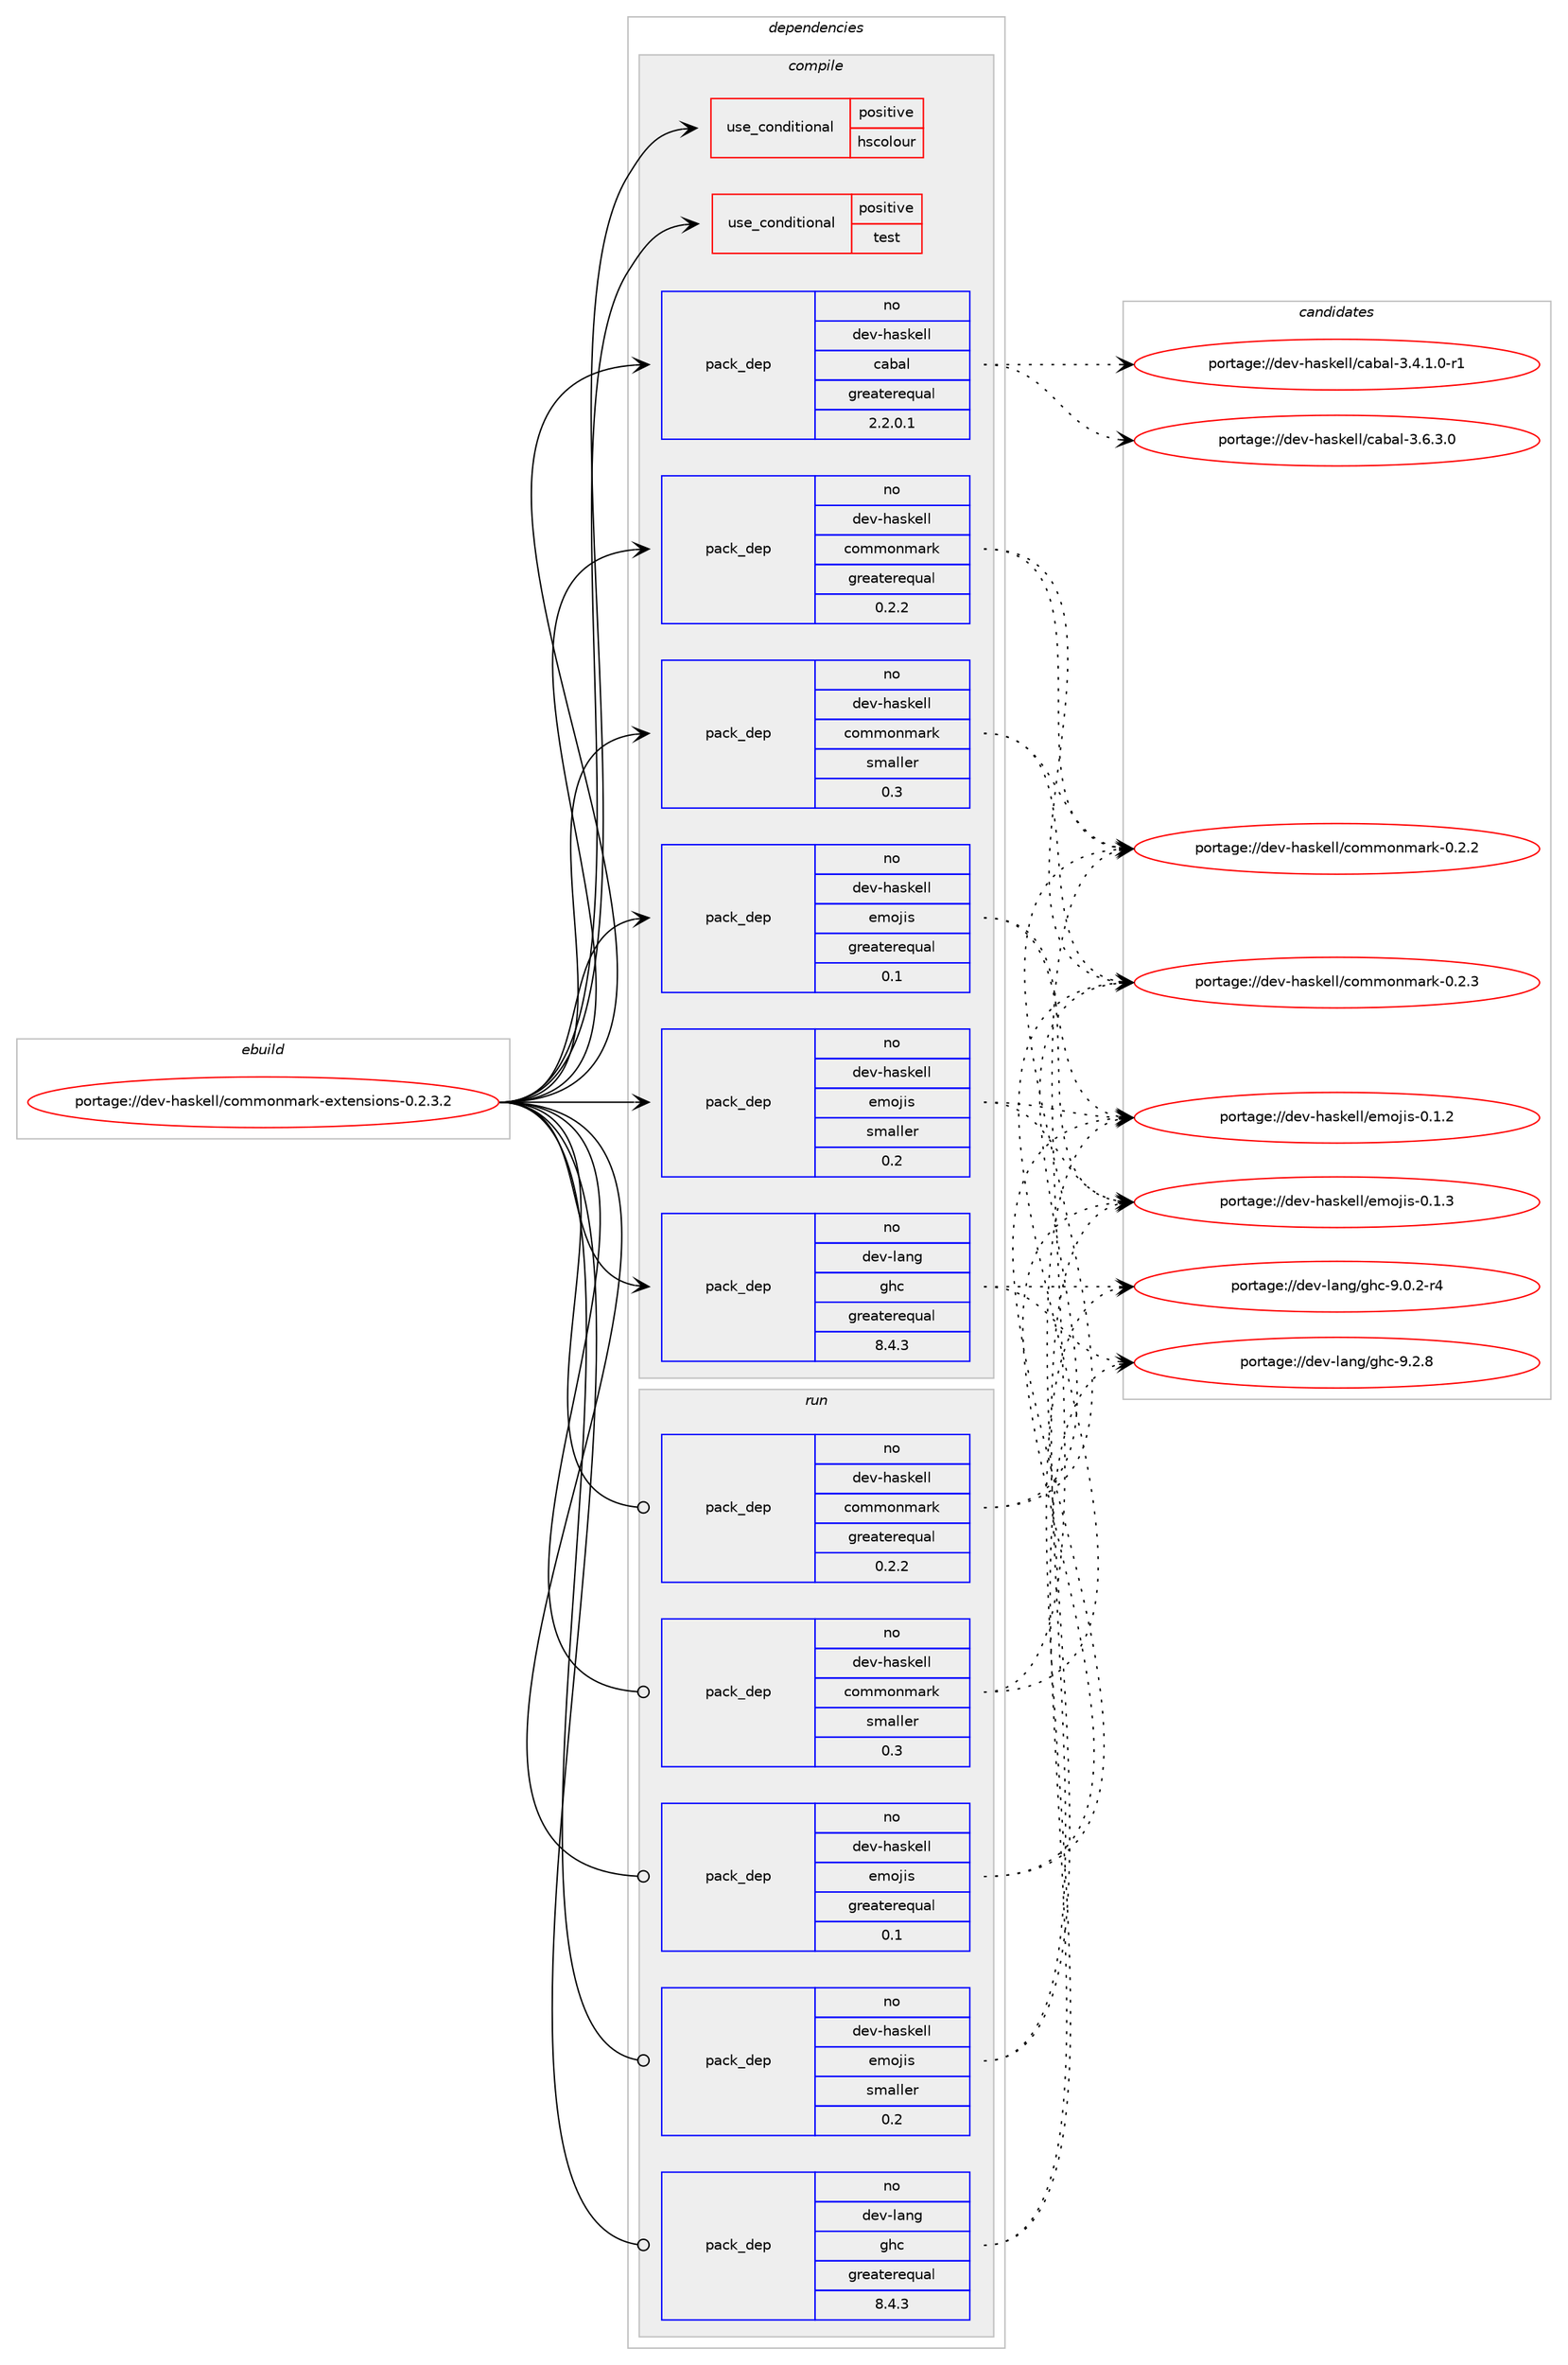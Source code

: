 digraph prolog {

# *************
# Graph options
# *************

newrank=true;
concentrate=true;
compound=true;
graph [rankdir=LR,fontname=Helvetica,fontsize=10,ranksep=1.5];#, ranksep=2.5, nodesep=0.2];
edge  [arrowhead=vee];
node  [fontname=Helvetica,fontsize=10];

# **********
# The ebuild
# **********

subgraph cluster_leftcol {
color=gray;
rank=same;
label=<<i>ebuild</i>>;
id [label="portage://dev-haskell/commonmark-extensions-0.2.3.2", color=red, width=4, href="../dev-haskell/commonmark-extensions-0.2.3.2.svg"];
}

# ****************
# The dependencies
# ****************

subgraph cluster_midcol {
color=gray;
label=<<i>dependencies</i>>;
subgraph cluster_compile {
fillcolor="#eeeeee";
style=filled;
label=<<i>compile</i>>;
subgraph cond19620 {
dependency35900 [label=<<TABLE BORDER="0" CELLBORDER="1" CELLSPACING="0" CELLPADDING="4"><TR><TD ROWSPAN="3" CELLPADDING="10">use_conditional</TD></TR><TR><TD>positive</TD></TR><TR><TD>hscolour</TD></TR></TABLE>>, shape=none, color=red];
# *** BEGIN UNKNOWN DEPENDENCY TYPE (TODO) ***
# dependency35900 -> package_dependency(portage://dev-haskell/commonmark-extensions-0.2.3.2,install,no,dev-haskell,hscolour,none,[,,],[],[])
# *** END UNKNOWN DEPENDENCY TYPE (TODO) ***

}
id:e -> dependency35900:w [weight=20,style="solid",arrowhead="vee"];
subgraph cond19621 {
dependency35901 [label=<<TABLE BORDER="0" CELLBORDER="1" CELLSPACING="0" CELLPADDING="4"><TR><TD ROWSPAN="3" CELLPADDING="10">use_conditional</TD></TR><TR><TD>positive</TD></TR><TR><TD>test</TD></TR></TABLE>>, shape=none, color=red];
# *** BEGIN UNKNOWN DEPENDENCY TYPE (TODO) ***
# dependency35901 -> package_dependency(portage://dev-haskell/commonmark-extensions-0.2.3.2,install,no,dev-haskell,tasty,none,[,,],[],[])
# *** END UNKNOWN DEPENDENCY TYPE (TODO) ***

# *** BEGIN UNKNOWN DEPENDENCY TYPE (TODO) ***
# dependency35901 -> package_dependency(portage://dev-haskell/commonmark-extensions-0.2.3.2,install,no,dev-haskell,tasty-hunit,none,[,,],[],[])
# *** END UNKNOWN DEPENDENCY TYPE (TODO) ***

}
id:e -> dependency35901:w [weight=20,style="solid",arrowhead="vee"];
subgraph pack15339 {
dependency35902 [label=<<TABLE BORDER="0" CELLBORDER="1" CELLSPACING="0" CELLPADDING="4" WIDTH="220"><TR><TD ROWSPAN="6" CELLPADDING="30">pack_dep</TD></TR><TR><TD WIDTH="110">no</TD></TR><TR><TD>dev-haskell</TD></TR><TR><TD>cabal</TD></TR><TR><TD>greaterequal</TD></TR><TR><TD>2.2.0.1</TD></TR></TABLE>>, shape=none, color=blue];
}
id:e -> dependency35902:w [weight=20,style="solid",arrowhead="vee"];
subgraph pack15340 {
dependency35903 [label=<<TABLE BORDER="0" CELLBORDER="1" CELLSPACING="0" CELLPADDING="4" WIDTH="220"><TR><TD ROWSPAN="6" CELLPADDING="30">pack_dep</TD></TR><TR><TD WIDTH="110">no</TD></TR><TR><TD>dev-haskell</TD></TR><TR><TD>commonmark</TD></TR><TR><TD>greaterequal</TD></TR><TR><TD>0.2.2</TD></TR></TABLE>>, shape=none, color=blue];
}
id:e -> dependency35903:w [weight=20,style="solid",arrowhead="vee"];
subgraph pack15341 {
dependency35904 [label=<<TABLE BORDER="0" CELLBORDER="1" CELLSPACING="0" CELLPADDING="4" WIDTH="220"><TR><TD ROWSPAN="6" CELLPADDING="30">pack_dep</TD></TR><TR><TD WIDTH="110">no</TD></TR><TR><TD>dev-haskell</TD></TR><TR><TD>commonmark</TD></TR><TR><TD>smaller</TD></TR><TR><TD>0.3</TD></TR></TABLE>>, shape=none, color=blue];
}
id:e -> dependency35904:w [weight=20,style="solid",arrowhead="vee"];
subgraph pack15342 {
dependency35905 [label=<<TABLE BORDER="0" CELLBORDER="1" CELLSPACING="0" CELLPADDING="4" WIDTH="220"><TR><TD ROWSPAN="6" CELLPADDING="30">pack_dep</TD></TR><TR><TD WIDTH="110">no</TD></TR><TR><TD>dev-haskell</TD></TR><TR><TD>emojis</TD></TR><TR><TD>greaterequal</TD></TR><TR><TD>0.1</TD></TR></TABLE>>, shape=none, color=blue];
}
id:e -> dependency35905:w [weight=20,style="solid",arrowhead="vee"];
subgraph pack15343 {
dependency35906 [label=<<TABLE BORDER="0" CELLBORDER="1" CELLSPACING="0" CELLPADDING="4" WIDTH="220"><TR><TD ROWSPAN="6" CELLPADDING="30">pack_dep</TD></TR><TR><TD WIDTH="110">no</TD></TR><TR><TD>dev-haskell</TD></TR><TR><TD>emojis</TD></TR><TR><TD>smaller</TD></TR><TR><TD>0.2</TD></TR></TABLE>>, shape=none, color=blue];
}
id:e -> dependency35906:w [weight=20,style="solid",arrowhead="vee"];
# *** BEGIN UNKNOWN DEPENDENCY TYPE (TODO) ***
# id -> package_dependency(portage://dev-haskell/commonmark-extensions-0.2.3.2,install,no,dev-haskell,network-uri,none,[,,],any_same_slot,[use(optenable(profile),none)])
# *** END UNKNOWN DEPENDENCY TYPE (TODO) ***

subgraph pack15344 {
dependency35907 [label=<<TABLE BORDER="0" CELLBORDER="1" CELLSPACING="0" CELLPADDING="4" WIDTH="220"><TR><TD ROWSPAN="6" CELLPADDING="30">pack_dep</TD></TR><TR><TD WIDTH="110">no</TD></TR><TR><TD>dev-lang</TD></TR><TR><TD>ghc</TD></TR><TR><TD>greaterequal</TD></TR><TR><TD>8.4.3</TD></TR></TABLE>>, shape=none, color=blue];
}
id:e -> dependency35907:w [weight=20,style="solid",arrowhead="vee"];
}
subgraph cluster_compileandrun {
fillcolor="#eeeeee";
style=filled;
label=<<i>compile and run</i>>;
}
subgraph cluster_run {
fillcolor="#eeeeee";
style=filled;
label=<<i>run</i>>;
subgraph pack15345 {
dependency35908 [label=<<TABLE BORDER="0" CELLBORDER="1" CELLSPACING="0" CELLPADDING="4" WIDTH="220"><TR><TD ROWSPAN="6" CELLPADDING="30">pack_dep</TD></TR><TR><TD WIDTH="110">no</TD></TR><TR><TD>dev-haskell</TD></TR><TR><TD>commonmark</TD></TR><TR><TD>greaterequal</TD></TR><TR><TD>0.2.2</TD></TR></TABLE>>, shape=none, color=blue];
}
id:e -> dependency35908:w [weight=20,style="solid",arrowhead="odot"];
subgraph pack15346 {
dependency35909 [label=<<TABLE BORDER="0" CELLBORDER="1" CELLSPACING="0" CELLPADDING="4" WIDTH="220"><TR><TD ROWSPAN="6" CELLPADDING="30">pack_dep</TD></TR><TR><TD WIDTH="110">no</TD></TR><TR><TD>dev-haskell</TD></TR><TR><TD>commonmark</TD></TR><TR><TD>smaller</TD></TR><TR><TD>0.3</TD></TR></TABLE>>, shape=none, color=blue];
}
id:e -> dependency35909:w [weight=20,style="solid",arrowhead="odot"];
subgraph pack15347 {
dependency35910 [label=<<TABLE BORDER="0" CELLBORDER="1" CELLSPACING="0" CELLPADDING="4" WIDTH="220"><TR><TD ROWSPAN="6" CELLPADDING="30">pack_dep</TD></TR><TR><TD WIDTH="110">no</TD></TR><TR><TD>dev-haskell</TD></TR><TR><TD>emojis</TD></TR><TR><TD>greaterequal</TD></TR><TR><TD>0.1</TD></TR></TABLE>>, shape=none, color=blue];
}
id:e -> dependency35910:w [weight=20,style="solid",arrowhead="odot"];
subgraph pack15348 {
dependency35911 [label=<<TABLE BORDER="0" CELLBORDER="1" CELLSPACING="0" CELLPADDING="4" WIDTH="220"><TR><TD ROWSPAN="6" CELLPADDING="30">pack_dep</TD></TR><TR><TD WIDTH="110">no</TD></TR><TR><TD>dev-haskell</TD></TR><TR><TD>emojis</TD></TR><TR><TD>smaller</TD></TR><TR><TD>0.2</TD></TR></TABLE>>, shape=none, color=blue];
}
id:e -> dependency35911:w [weight=20,style="solid",arrowhead="odot"];
# *** BEGIN UNKNOWN DEPENDENCY TYPE (TODO) ***
# id -> package_dependency(portage://dev-haskell/commonmark-extensions-0.2.3.2,run,no,dev-haskell,network-uri,none,[,,],any_same_slot,[use(optenable(profile),none)])
# *** END UNKNOWN DEPENDENCY TYPE (TODO) ***

subgraph pack15349 {
dependency35912 [label=<<TABLE BORDER="0" CELLBORDER="1" CELLSPACING="0" CELLPADDING="4" WIDTH="220"><TR><TD ROWSPAN="6" CELLPADDING="30">pack_dep</TD></TR><TR><TD WIDTH="110">no</TD></TR><TR><TD>dev-lang</TD></TR><TR><TD>ghc</TD></TR><TR><TD>greaterequal</TD></TR><TR><TD>8.4.3</TD></TR></TABLE>>, shape=none, color=blue];
}
id:e -> dependency35912:w [weight=20,style="solid",arrowhead="odot"];
# *** BEGIN UNKNOWN DEPENDENCY TYPE (TODO) ***
# id -> package_dependency(portage://dev-haskell/commonmark-extensions-0.2.3.2,run,no,dev-lang,ghc,none,[,,],any_same_slot,[use(optenable(profile),none)])
# *** END UNKNOWN DEPENDENCY TYPE (TODO) ***

}
}

# **************
# The candidates
# **************

subgraph cluster_choices {
rank=same;
color=gray;
label=<<i>candidates</i>>;

subgraph choice15339 {
color=black;
nodesep=1;
choice1001011184510497115107101108108479997989710845514652464946484511449 [label="portage://dev-haskell/cabal-3.4.1.0-r1", color=red, width=4,href="../dev-haskell/cabal-3.4.1.0-r1.svg"];
choice100101118451049711510710110810847999798971084551465446514648 [label="portage://dev-haskell/cabal-3.6.3.0", color=red, width=4,href="../dev-haskell/cabal-3.6.3.0.svg"];
dependency35902:e -> choice1001011184510497115107101108108479997989710845514652464946484511449:w [style=dotted,weight="100"];
dependency35902:e -> choice100101118451049711510710110810847999798971084551465446514648:w [style=dotted,weight="100"];
}
subgraph choice15340 {
color=black;
nodesep=1;
choice1001011184510497115107101108108479911110910911111010997114107454846504650 [label="portage://dev-haskell/commonmark-0.2.2", color=red, width=4,href="../dev-haskell/commonmark-0.2.2.svg"];
choice1001011184510497115107101108108479911110910911111010997114107454846504651 [label="portage://dev-haskell/commonmark-0.2.3", color=red, width=4,href="../dev-haskell/commonmark-0.2.3.svg"];
dependency35903:e -> choice1001011184510497115107101108108479911110910911111010997114107454846504650:w [style=dotted,weight="100"];
dependency35903:e -> choice1001011184510497115107101108108479911110910911111010997114107454846504651:w [style=dotted,weight="100"];
}
subgraph choice15341 {
color=black;
nodesep=1;
choice1001011184510497115107101108108479911110910911111010997114107454846504650 [label="portage://dev-haskell/commonmark-0.2.2", color=red, width=4,href="../dev-haskell/commonmark-0.2.2.svg"];
choice1001011184510497115107101108108479911110910911111010997114107454846504651 [label="portage://dev-haskell/commonmark-0.2.3", color=red, width=4,href="../dev-haskell/commonmark-0.2.3.svg"];
dependency35904:e -> choice1001011184510497115107101108108479911110910911111010997114107454846504650:w [style=dotted,weight="100"];
dependency35904:e -> choice1001011184510497115107101108108479911110910911111010997114107454846504651:w [style=dotted,weight="100"];
}
subgraph choice15342 {
color=black;
nodesep=1;
choice100101118451049711510710110810847101109111106105115454846494650 [label="portage://dev-haskell/emojis-0.1.2", color=red, width=4,href="../dev-haskell/emojis-0.1.2.svg"];
choice100101118451049711510710110810847101109111106105115454846494651 [label="portage://dev-haskell/emojis-0.1.3", color=red, width=4,href="../dev-haskell/emojis-0.1.3.svg"];
dependency35905:e -> choice100101118451049711510710110810847101109111106105115454846494650:w [style=dotted,weight="100"];
dependency35905:e -> choice100101118451049711510710110810847101109111106105115454846494651:w [style=dotted,weight="100"];
}
subgraph choice15343 {
color=black;
nodesep=1;
choice100101118451049711510710110810847101109111106105115454846494650 [label="portage://dev-haskell/emojis-0.1.2", color=red, width=4,href="../dev-haskell/emojis-0.1.2.svg"];
choice100101118451049711510710110810847101109111106105115454846494651 [label="portage://dev-haskell/emojis-0.1.3", color=red, width=4,href="../dev-haskell/emojis-0.1.3.svg"];
dependency35906:e -> choice100101118451049711510710110810847101109111106105115454846494650:w [style=dotted,weight="100"];
dependency35906:e -> choice100101118451049711510710110810847101109111106105115454846494651:w [style=dotted,weight="100"];
}
subgraph choice15344 {
color=black;
nodesep=1;
choice100101118451089711010347103104994557464846504511452 [label="portage://dev-lang/ghc-9.0.2-r4", color=red, width=4,href="../dev-lang/ghc-9.0.2-r4.svg"];
choice10010111845108971101034710310499455746504656 [label="portage://dev-lang/ghc-9.2.8", color=red, width=4,href="../dev-lang/ghc-9.2.8.svg"];
dependency35907:e -> choice100101118451089711010347103104994557464846504511452:w [style=dotted,weight="100"];
dependency35907:e -> choice10010111845108971101034710310499455746504656:w [style=dotted,weight="100"];
}
subgraph choice15345 {
color=black;
nodesep=1;
choice1001011184510497115107101108108479911110910911111010997114107454846504650 [label="portage://dev-haskell/commonmark-0.2.2", color=red, width=4,href="../dev-haskell/commonmark-0.2.2.svg"];
choice1001011184510497115107101108108479911110910911111010997114107454846504651 [label="portage://dev-haskell/commonmark-0.2.3", color=red, width=4,href="../dev-haskell/commonmark-0.2.3.svg"];
dependency35908:e -> choice1001011184510497115107101108108479911110910911111010997114107454846504650:w [style=dotted,weight="100"];
dependency35908:e -> choice1001011184510497115107101108108479911110910911111010997114107454846504651:w [style=dotted,weight="100"];
}
subgraph choice15346 {
color=black;
nodesep=1;
choice1001011184510497115107101108108479911110910911111010997114107454846504650 [label="portage://dev-haskell/commonmark-0.2.2", color=red, width=4,href="../dev-haskell/commonmark-0.2.2.svg"];
choice1001011184510497115107101108108479911110910911111010997114107454846504651 [label="portage://dev-haskell/commonmark-0.2.3", color=red, width=4,href="../dev-haskell/commonmark-0.2.3.svg"];
dependency35909:e -> choice1001011184510497115107101108108479911110910911111010997114107454846504650:w [style=dotted,weight="100"];
dependency35909:e -> choice1001011184510497115107101108108479911110910911111010997114107454846504651:w [style=dotted,weight="100"];
}
subgraph choice15347 {
color=black;
nodesep=1;
choice100101118451049711510710110810847101109111106105115454846494650 [label="portage://dev-haskell/emojis-0.1.2", color=red, width=4,href="../dev-haskell/emojis-0.1.2.svg"];
choice100101118451049711510710110810847101109111106105115454846494651 [label="portage://dev-haskell/emojis-0.1.3", color=red, width=4,href="../dev-haskell/emojis-0.1.3.svg"];
dependency35910:e -> choice100101118451049711510710110810847101109111106105115454846494650:w [style=dotted,weight="100"];
dependency35910:e -> choice100101118451049711510710110810847101109111106105115454846494651:w [style=dotted,weight="100"];
}
subgraph choice15348 {
color=black;
nodesep=1;
choice100101118451049711510710110810847101109111106105115454846494650 [label="portage://dev-haskell/emojis-0.1.2", color=red, width=4,href="../dev-haskell/emojis-0.1.2.svg"];
choice100101118451049711510710110810847101109111106105115454846494651 [label="portage://dev-haskell/emojis-0.1.3", color=red, width=4,href="../dev-haskell/emojis-0.1.3.svg"];
dependency35911:e -> choice100101118451049711510710110810847101109111106105115454846494650:w [style=dotted,weight="100"];
dependency35911:e -> choice100101118451049711510710110810847101109111106105115454846494651:w [style=dotted,weight="100"];
}
subgraph choice15349 {
color=black;
nodesep=1;
choice100101118451089711010347103104994557464846504511452 [label="portage://dev-lang/ghc-9.0.2-r4", color=red, width=4,href="../dev-lang/ghc-9.0.2-r4.svg"];
choice10010111845108971101034710310499455746504656 [label="portage://dev-lang/ghc-9.2.8", color=red, width=4,href="../dev-lang/ghc-9.2.8.svg"];
dependency35912:e -> choice100101118451089711010347103104994557464846504511452:w [style=dotted,weight="100"];
dependency35912:e -> choice10010111845108971101034710310499455746504656:w [style=dotted,weight="100"];
}
}

}
